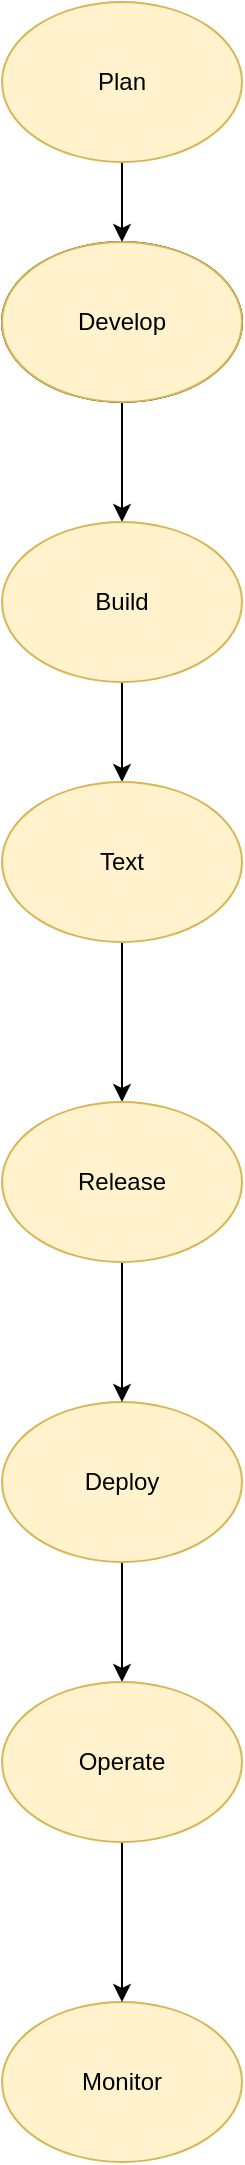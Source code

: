 <mxfile version="28.2.2">
  <diagram name="Page-1" id="vBdMR0AH53xiQDAA6SDS">
    <mxGraphModel dx="1246" dy="616" grid="1" gridSize="10" guides="1" tooltips="1" connect="1" arrows="1" fold="1" page="1" pageScale="1" pageWidth="827" pageHeight="1169" math="0" shadow="0">
      <root>
        <mxCell id="0" />
        <mxCell id="1" parent="0" />
        <mxCell id="CubyhEKz0OqUXnQbu3QI-1" value="" style="ellipse;whiteSpace=wrap;html=1;" vertex="1" parent="1">
          <mxGeometry x="350" y="190" width="120" height="80" as="geometry" />
        </mxCell>
        <mxCell id="CubyhEKz0OqUXnQbu3QI-13" value="" style="edgeStyle=orthogonalEdgeStyle;rounded=0;orthogonalLoop=1;jettySize=auto;html=1;" edge="1" parent="1" source="CubyhEKz0OqUXnQbu3QI-2" target="CubyhEKz0OqUXnQbu3QI-3">
          <mxGeometry relative="1" as="geometry" />
        </mxCell>
        <mxCell id="CubyhEKz0OqUXnQbu3QI-2" value="Develop" style="ellipse;whiteSpace=wrap;html=1;direction=west;fillColor=#fff2cc;strokeColor=#d6b656;" vertex="1" parent="1">
          <mxGeometry x="350" y="190" width="120" height="80" as="geometry" />
        </mxCell>
        <mxCell id="CubyhEKz0OqUXnQbu3QI-14" value="" style="edgeStyle=orthogonalEdgeStyle;rounded=0;orthogonalLoop=1;jettySize=auto;html=1;" edge="1" parent="1" source="CubyhEKz0OqUXnQbu3QI-3" target="CubyhEKz0OqUXnQbu3QI-6">
          <mxGeometry relative="1" as="geometry" />
        </mxCell>
        <mxCell id="CubyhEKz0OqUXnQbu3QI-3" value="Build" style="ellipse;whiteSpace=wrap;html=1;fillColor=#fff2cc;strokeColor=#d6b656;" vertex="1" parent="1">
          <mxGeometry x="350" y="330" width="120" height="80" as="geometry" />
        </mxCell>
        <mxCell id="CubyhEKz0OqUXnQbu3QI-15" value="" style="edgeStyle=orthogonalEdgeStyle;rounded=0;orthogonalLoop=1;jettySize=auto;html=1;" edge="1" parent="1" source="CubyhEKz0OqUXnQbu3QI-6" target="CubyhEKz0OqUXnQbu3QI-8">
          <mxGeometry relative="1" as="geometry" />
        </mxCell>
        <mxCell id="CubyhEKz0OqUXnQbu3QI-6" value="Text" style="ellipse;whiteSpace=wrap;html=1;fillColor=#fff2cc;strokeColor=#d6b656;" vertex="1" parent="1">
          <mxGeometry x="350" y="460" width="120" height="80" as="geometry" />
        </mxCell>
        <mxCell id="CubyhEKz0OqUXnQbu3QI-17" value="" style="edgeStyle=orthogonalEdgeStyle;rounded=0;orthogonalLoop=1;jettySize=auto;html=1;" edge="1" parent="1" source="CubyhEKz0OqUXnQbu3QI-7" target="CubyhEKz0OqUXnQbu3QI-10">
          <mxGeometry relative="1" as="geometry" />
        </mxCell>
        <mxCell id="CubyhEKz0OqUXnQbu3QI-7" value="Deploy" style="ellipse;whiteSpace=wrap;html=1;fillColor=#fff2cc;strokeColor=#d6b656;" vertex="1" parent="1">
          <mxGeometry x="350" y="770" width="120" height="80" as="geometry" />
        </mxCell>
        <mxCell id="CubyhEKz0OqUXnQbu3QI-16" value="" style="edgeStyle=orthogonalEdgeStyle;rounded=0;orthogonalLoop=1;jettySize=auto;html=1;" edge="1" parent="1" source="CubyhEKz0OqUXnQbu3QI-8" target="CubyhEKz0OqUXnQbu3QI-7">
          <mxGeometry relative="1" as="geometry" />
        </mxCell>
        <mxCell id="CubyhEKz0OqUXnQbu3QI-8" value="Release" style="ellipse;whiteSpace=wrap;html=1;fillColor=#fff2cc;strokeColor=#d6b656;" vertex="1" parent="1">
          <mxGeometry x="350" y="620" width="120" height="80" as="geometry" />
        </mxCell>
        <mxCell id="CubyhEKz0OqUXnQbu3QI-9" value="Monitor" style="ellipse;whiteSpace=wrap;html=1;fillColor=#fff2cc;strokeColor=#d6b656;" vertex="1" parent="1">
          <mxGeometry x="350" y="1070" width="120" height="80" as="geometry" />
        </mxCell>
        <mxCell id="CubyhEKz0OqUXnQbu3QI-18" value="" style="edgeStyle=orthogonalEdgeStyle;rounded=0;orthogonalLoop=1;jettySize=auto;html=1;" edge="1" parent="1" source="CubyhEKz0OqUXnQbu3QI-10" target="CubyhEKz0OqUXnQbu3QI-9">
          <mxGeometry relative="1" as="geometry" />
        </mxCell>
        <mxCell id="CubyhEKz0OqUXnQbu3QI-10" value="Operate" style="ellipse;whiteSpace=wrap;html=1;fillColor=#fff2cc;strokeColor=#d6b656;" vertex="1" parent="1">
          <mxGeometry x="350" y="910" width="120" height="80" as="geometry" />
        </mxCell>
        <mxCell id="CubyhEKz0OqUXnQbu3QI-12" value="" style="edgeStyle=orthogonalEdgeStyle;rounded=0;orthogonalLoop=1;jettySize=auto;html=1;" edge="1" parent="1" source="CubyhEKz0OqUXnQbu3QI-11" target="CubyhEKz0OqUXnQbu3QI-2">
          <mxGeometry relative="1" as="geometry" />
        </mxCell>
        <mxCell id="CubyhEKz0OqUXnQbu3QI-11" value="Plan" style="ellipse;whiteSpace=wrap;html=1;fillColor=#fff2cc;strokeColor=#d6b656;" vertex="1" parent="1">
          <mxGeometry x="350" y="70" width="120" height="80" as="geometry" />
        </mxCell>
      </root>
    </mxGraphModel>
  </diagram>
</mxfile>
